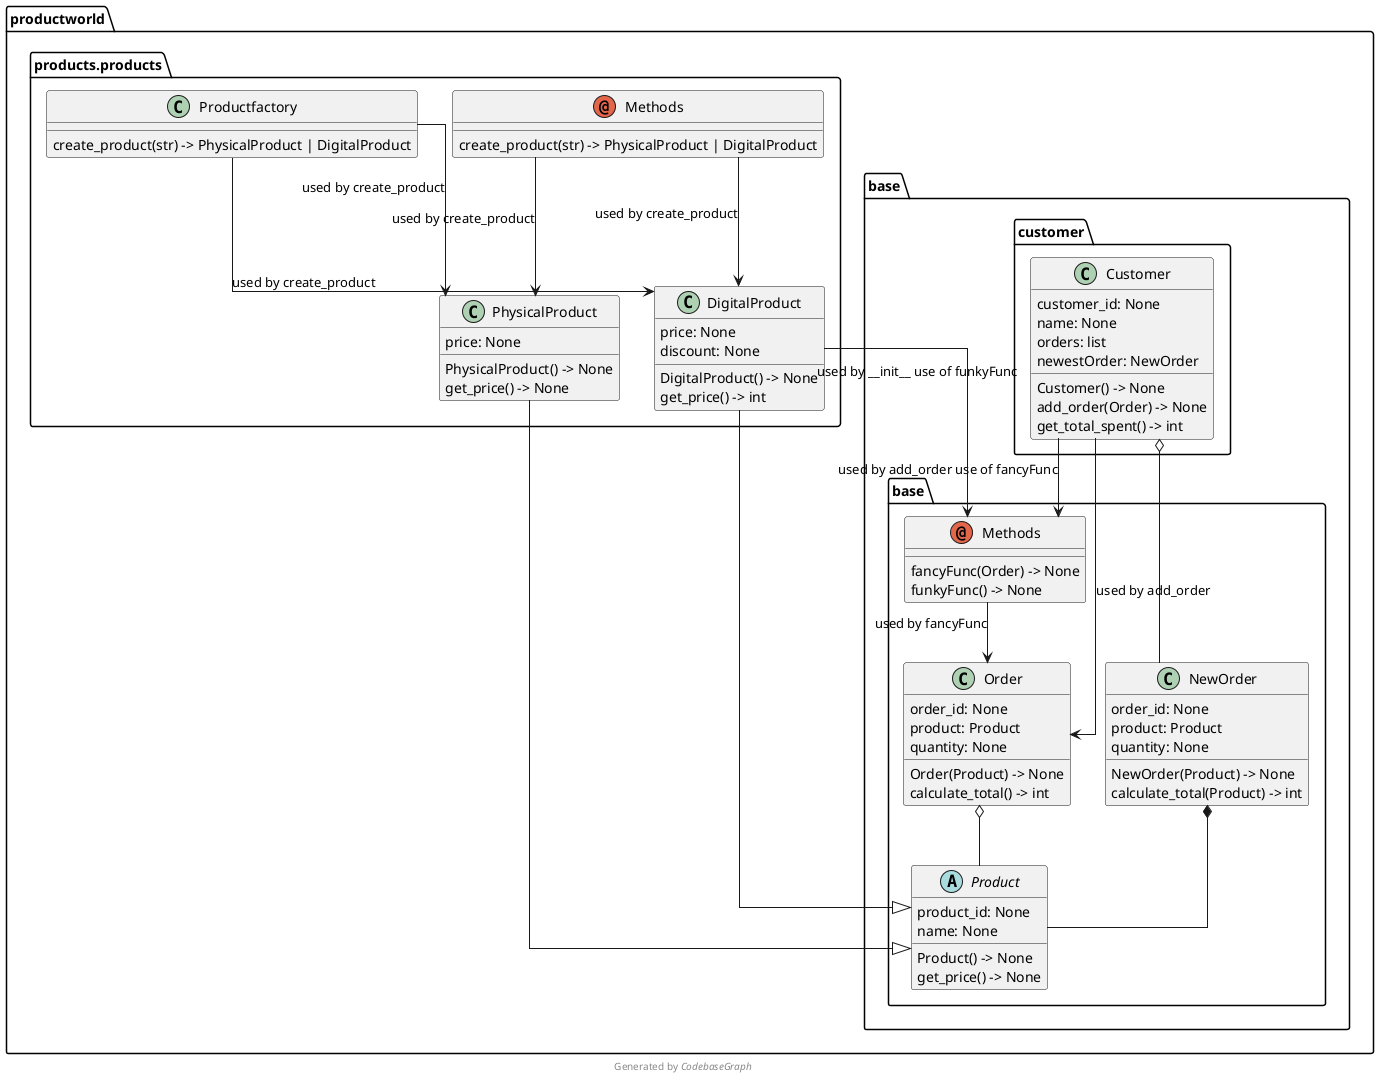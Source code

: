 @startuml
!pragma useIntermediatePackages false
skinparam linetype ortho

class productworld.base.customer.Customer {
  customer_id: None
  name: None
  orders: list
  newestOrder: NewOrder
  Customer() -> None
  add_order(Order) -> None
  get_total_spent() -> int
}
annotation productworld.base.base.Methods {
  fancyFunc(Order) -> None
  funkyFunc() -> None
}
class productworld.base.base.Order {
  order_id: None
  product: Product
  quantity: None
  Order(Product) -> None
  calculate_total() -> int
}
class productworld.base.base.NewOrder {
  order_id: None
  product: Product
  quantity: None
  NewOrder(Product) -> None
  calculate_total(Product) -> int
}
abstract class productworld.base.base.Product {
  product_id: None
  name: None
  Product() -> None
  get_price() -> None
}
annotation productworld.products.products.Methods {
  create_product(str) -> PhysicalProduct | DigitalProduct
}
class productworld.products.products.Productfactory {
  create_product(str) -> PhysicalProduct | DigitalProduct
}
class productworld.products.products.DigitalProduct {
  price: None
  discount: None
  DigitalProduct() -> None
  get_price() -> int
}
class productworld.products.products.PhysicalProduct {
  price: None
  PhysicalProduct() -> None
  get_price() -> None
}
productworld.base.base.Order o-- productworld.base.base.Product
productworld.base.base.Methods --> productworld.base.base.Order: used by fancyFunc
productworld.base.base.NewOrder *-- productworld.base.base.Product
productworld.base.customer.Customer o-- productworld.base.base.NewOrder
productworld.products.products.PhysicalProduct --|> productworld.base.base.Product
productworld.products.products.DigitalProduct --|> productworld.base.base.Product
productworld.products.products.Methods --> productworld.products.products.PhysicalProduct: used by create_product
productworld.products.products.Methods --> productworld.products.products.DigitalProduct: used by create_product
productworld.base.customer.Customer --> productworld.base.base.Order: used by add_order
productworld.base.customer.Customer --> productworld.base.base.Methods: used by add_order use of fancyFunc
productworld.products.products.DigitalProduct --> productworld.base.base.Methods: used by __init__ use of funkyFunc
productworld.products.products.Productfactory --> productworld.products.products.PhysicalProduct: used by create_product
productworld.products.products.Productfactory --> productworld.products.products.DigitalProduct: used by create_product
footer Generated by //CodebaseGraph//
@enduml
